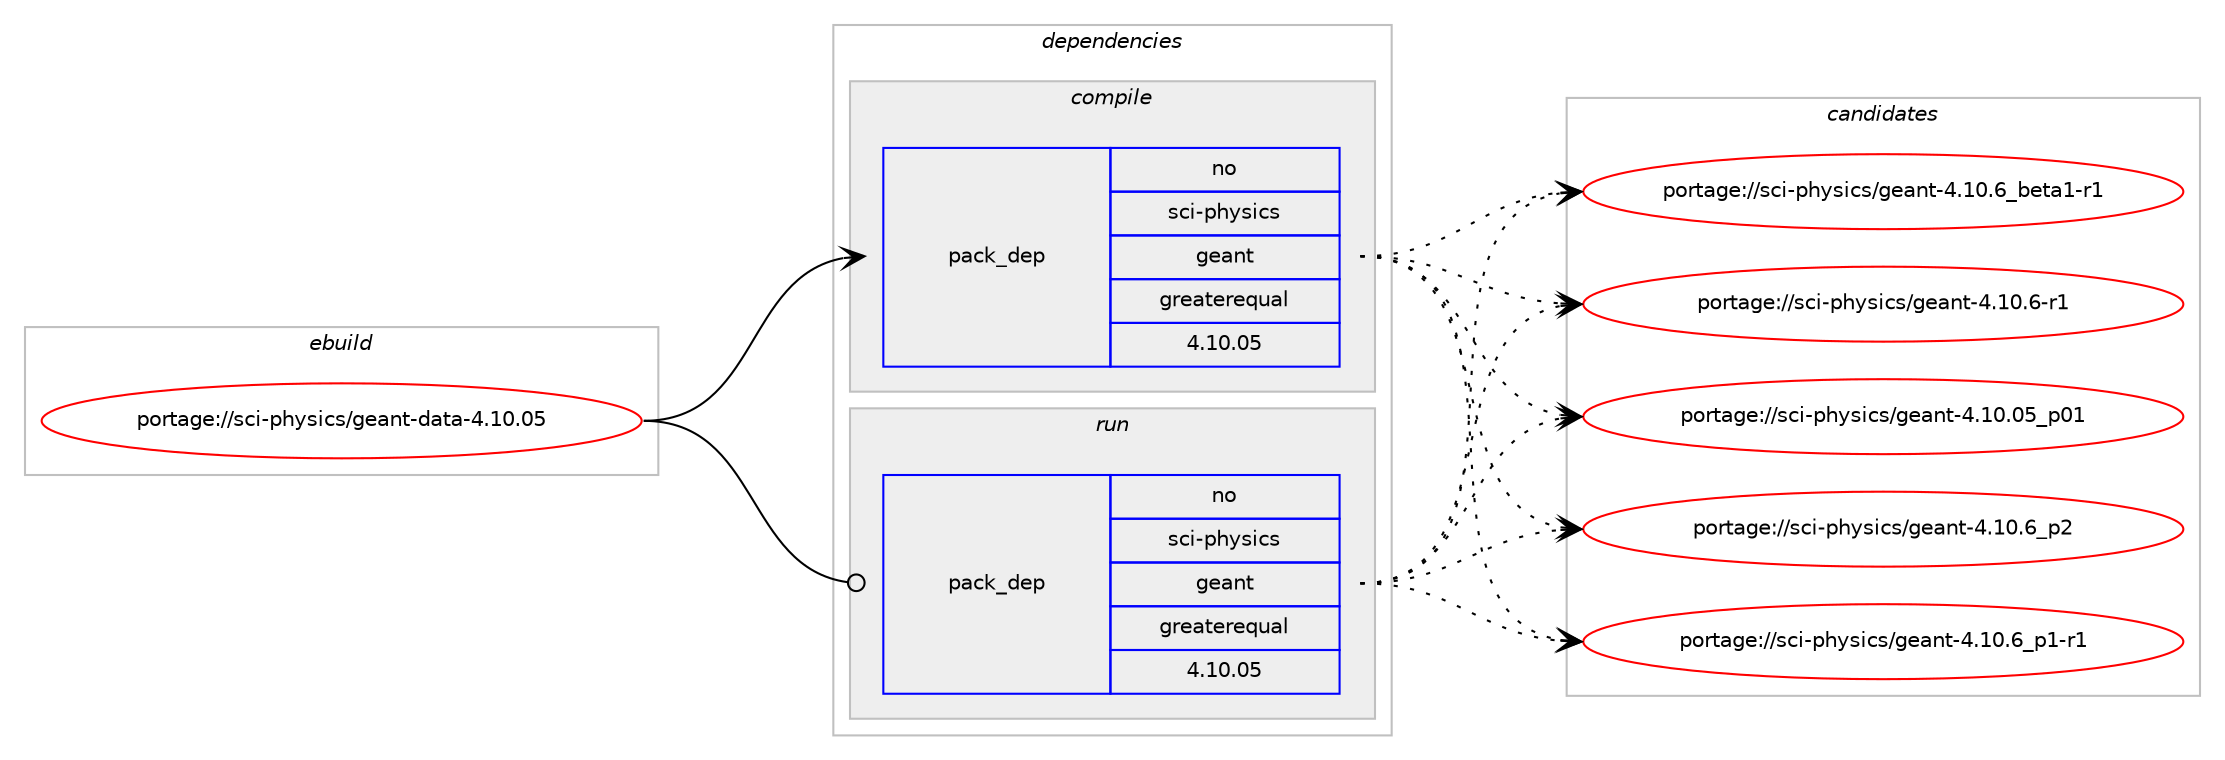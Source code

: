 digraph prolog {

# *************
# Graph options
# *************

newrank=true;
concentrate=true;
compound=true;
graph [rankdir=LR,fontname=Helvetica,fontsize=10,ranksep=1.5];#, ranksep=2.5, nodesep=0.2];
edge  [arrowhead=vee];
node  [fontname=Helvetica,fontsize=10];

# **********
# The ebuild
# **********

subgraph cluster_leftcol {
color=gray;
rank=same;
label=<<i>ebuild</i>>;
id [label="portage://sci-physics/geant-data-4.10.05", color=red, width=4, href="../sci-physics/geant-data-4.10.05.svg"];
}

# ****************
# The dependencies
# ****************

subgraph cluster_midcol {
color=gray;
label=<<i>dependencies</i>>;
subgraph cluster_compile {
fillcolor="#eeeeee";
style=filled;
label=<<i>compile</i>>;
subgraph pack2542 {
dependency3019 [label=<<TABLE BORDER="0" CELLBORDER="1" CELLSPACING="0" CELLPADDING="4" WIDTH="220"><TR><TD ROWSPAN="6" CELLPADDING="30">pack_dep</TD></TR><TR><TD WIDTH="110">no</TD></TR><TR><TD>sci-physics</TD></TR><TR><TD>geant</TD></TR><TR><TD>greaterequal</TD></TR><TR><TD>4.10.05</TD></TR></TABLE>>, shape=none, color=blue];
}
id:e -> dependency3019:w [weight=20,style="solid",arrowhead="vee"];
}
subgraph cluster_compileandrun {
fillcolor="#eeeeee";
style=filled;
label=<<i>compile and run</i>>;
}
subgraph cluster_run {
fillcolor="#eeeeee";
style=filled;
label=<<i>run</i>>;
subgraph pack2543 {
dependency3020 [label=<<TABLE BORDER="0" CELLBORDER="1" CELLSPACING="0" CELLPADDING="4" WIDTH="220"><TR><TD ROWSPAN="6" CELLPADDING="30">pack_dep</TD></TR><TR><TD WIDTH="110">no</TD></TR><TR><TD>sci-physics</TD></TR><TR><TD>geant</TD></TR><TR><TD>greaterequal</TD></TR><TR><TD>4.10.05</TD></TR></TABLE>>, shape=none, color=blue];
}
id:e -> dependency3020:w [weight=20,style="solid",arrowhead="odot"];
}
}

# **************
# The candidates
# **************

subgraph cluster_choices {
rank=same;
color=gray;
label=<<i>candidates</i>>;

subgraph choice2542 {
color=black;
nodesep=1;
choice1159910545112104121115105991154710310197110116455246494846549511250 [label="portage://sci-physics/geant-4.10.6_p2", color=red, width=4,href="../sci-physics/geant-4.10.6_p2.svg"];
choice11599105451121041211151059911547103101971101164552464948465495112494511449 [label="portage://sci-physics/geant-4.10.6_p1-r1", color=red, width=4,href="../sci-physics/geant-4.10.6_p1-r1.svg"];
choice115991054511210412111510599115471031019711011645524649484654959810111697494511449 [label="portage://sci-physics/geant-4.10.6_beta1-r1", color=red, width=4,href="../sci-physics/geant-4.10.6_beta1-r1.svg"];
choice1159910545112104121115105991154710310197110116455246494846544511449 [label="portage://sci-physics/geant-4.10.6-r1", color=red, width=4,href="../sci-physics/geant-4.10.6-r1.svg"];
choice11599105451121041211151059911547103101971101164552464948464853951124849 [label="portage://sci-physics/geant-4.10.05_p01", color=red, width=4,href="../sci-physics/geant-4.10.05_p01.svg"];
dependency3019:e -> choice1159910545112104121115105991154710310197110116455246494846549511250:w [style=dotted,weight="100"];
dependency3019:e -> choice11599105451121041211151059911547103101971101164552464948465495112494511449:w [style=dotted,weight="100"];
dependency3019:e -> choice115991054511210412111510599115471031019711011645524649484654959810111697494511449:w [style=dotted,weight="100"];
dependency3019:e -> choice1159910545112104121115105991154710310197110116455246494846544511449:w [style=dotted,weight="100"];
dependency3019:e -> choice11599105451121041211151059911547103101971101164552464948464853951124849:w [style=dotted,weight="100"];
}
subgraph choice2543 {
color=black;
nodesep=1;
choice1159910545112104121115105991154710310197110116455246494846549511250 [label="portage://sci-physics/geant-4.10.6_p2", color=red, width=4,href="../sci-physics/geant-4.10.6_p2.svg"];
choice11599105451121041211151059911547103101971101164552464948465495112494511449 [label="portage://sci-physics/geant-4.10.6_p1-r1", color=red, width=4,href="../sci-physics/geant-4.10.6_p1-r1.svg"];
choice115991054511210412111510599115471031019711011645524649484654959810111697494511449 [label="portage://sci-physics/geant-4.10.6_beta1-r1", color=red, width=4,href="../sci-physics/geant-4.10.6_beta1-r1.svg"];
choice1159910545112104121115105991154710310197110116455246494846544511449 [label="portage://sci-physics/geant-4.10.6-r1", color=red, width=4,href="../sci-physics/geant-4.10.6-r1.svg"];
choice11599105451121041211151059911547103101971101164552464948464853951124849 [label="portage://sci-physics/geant-4.10.05_p01", color=red, width=4,href="../sci-physics/geant-4.10.05_p01.svg"];
dependency3020:e -> choice1159910545112104121115105991154710310197110116455246494846549511250:w [style=dotted,weight="100"];
dependency3020:e -> choice11599105451121041211151059911547103101971101164552464948465495112494511449:w [style=dotted,weight="100"];
dependency3020:e -> choice115991054511210412111510599115471031019711011645524649484654959810111697494511449:w [style=dotted,weight="100"];
dependency3020:e -> choice1159910545112104121115105991154710310197110116455246494846544511449:w [style=dotted,weight="100"];
dependency3020:e -> choice11599105451121041211151059911547103101971101164552464948464853951124849:w [style=dotted,weight="100"];
}
}

}
